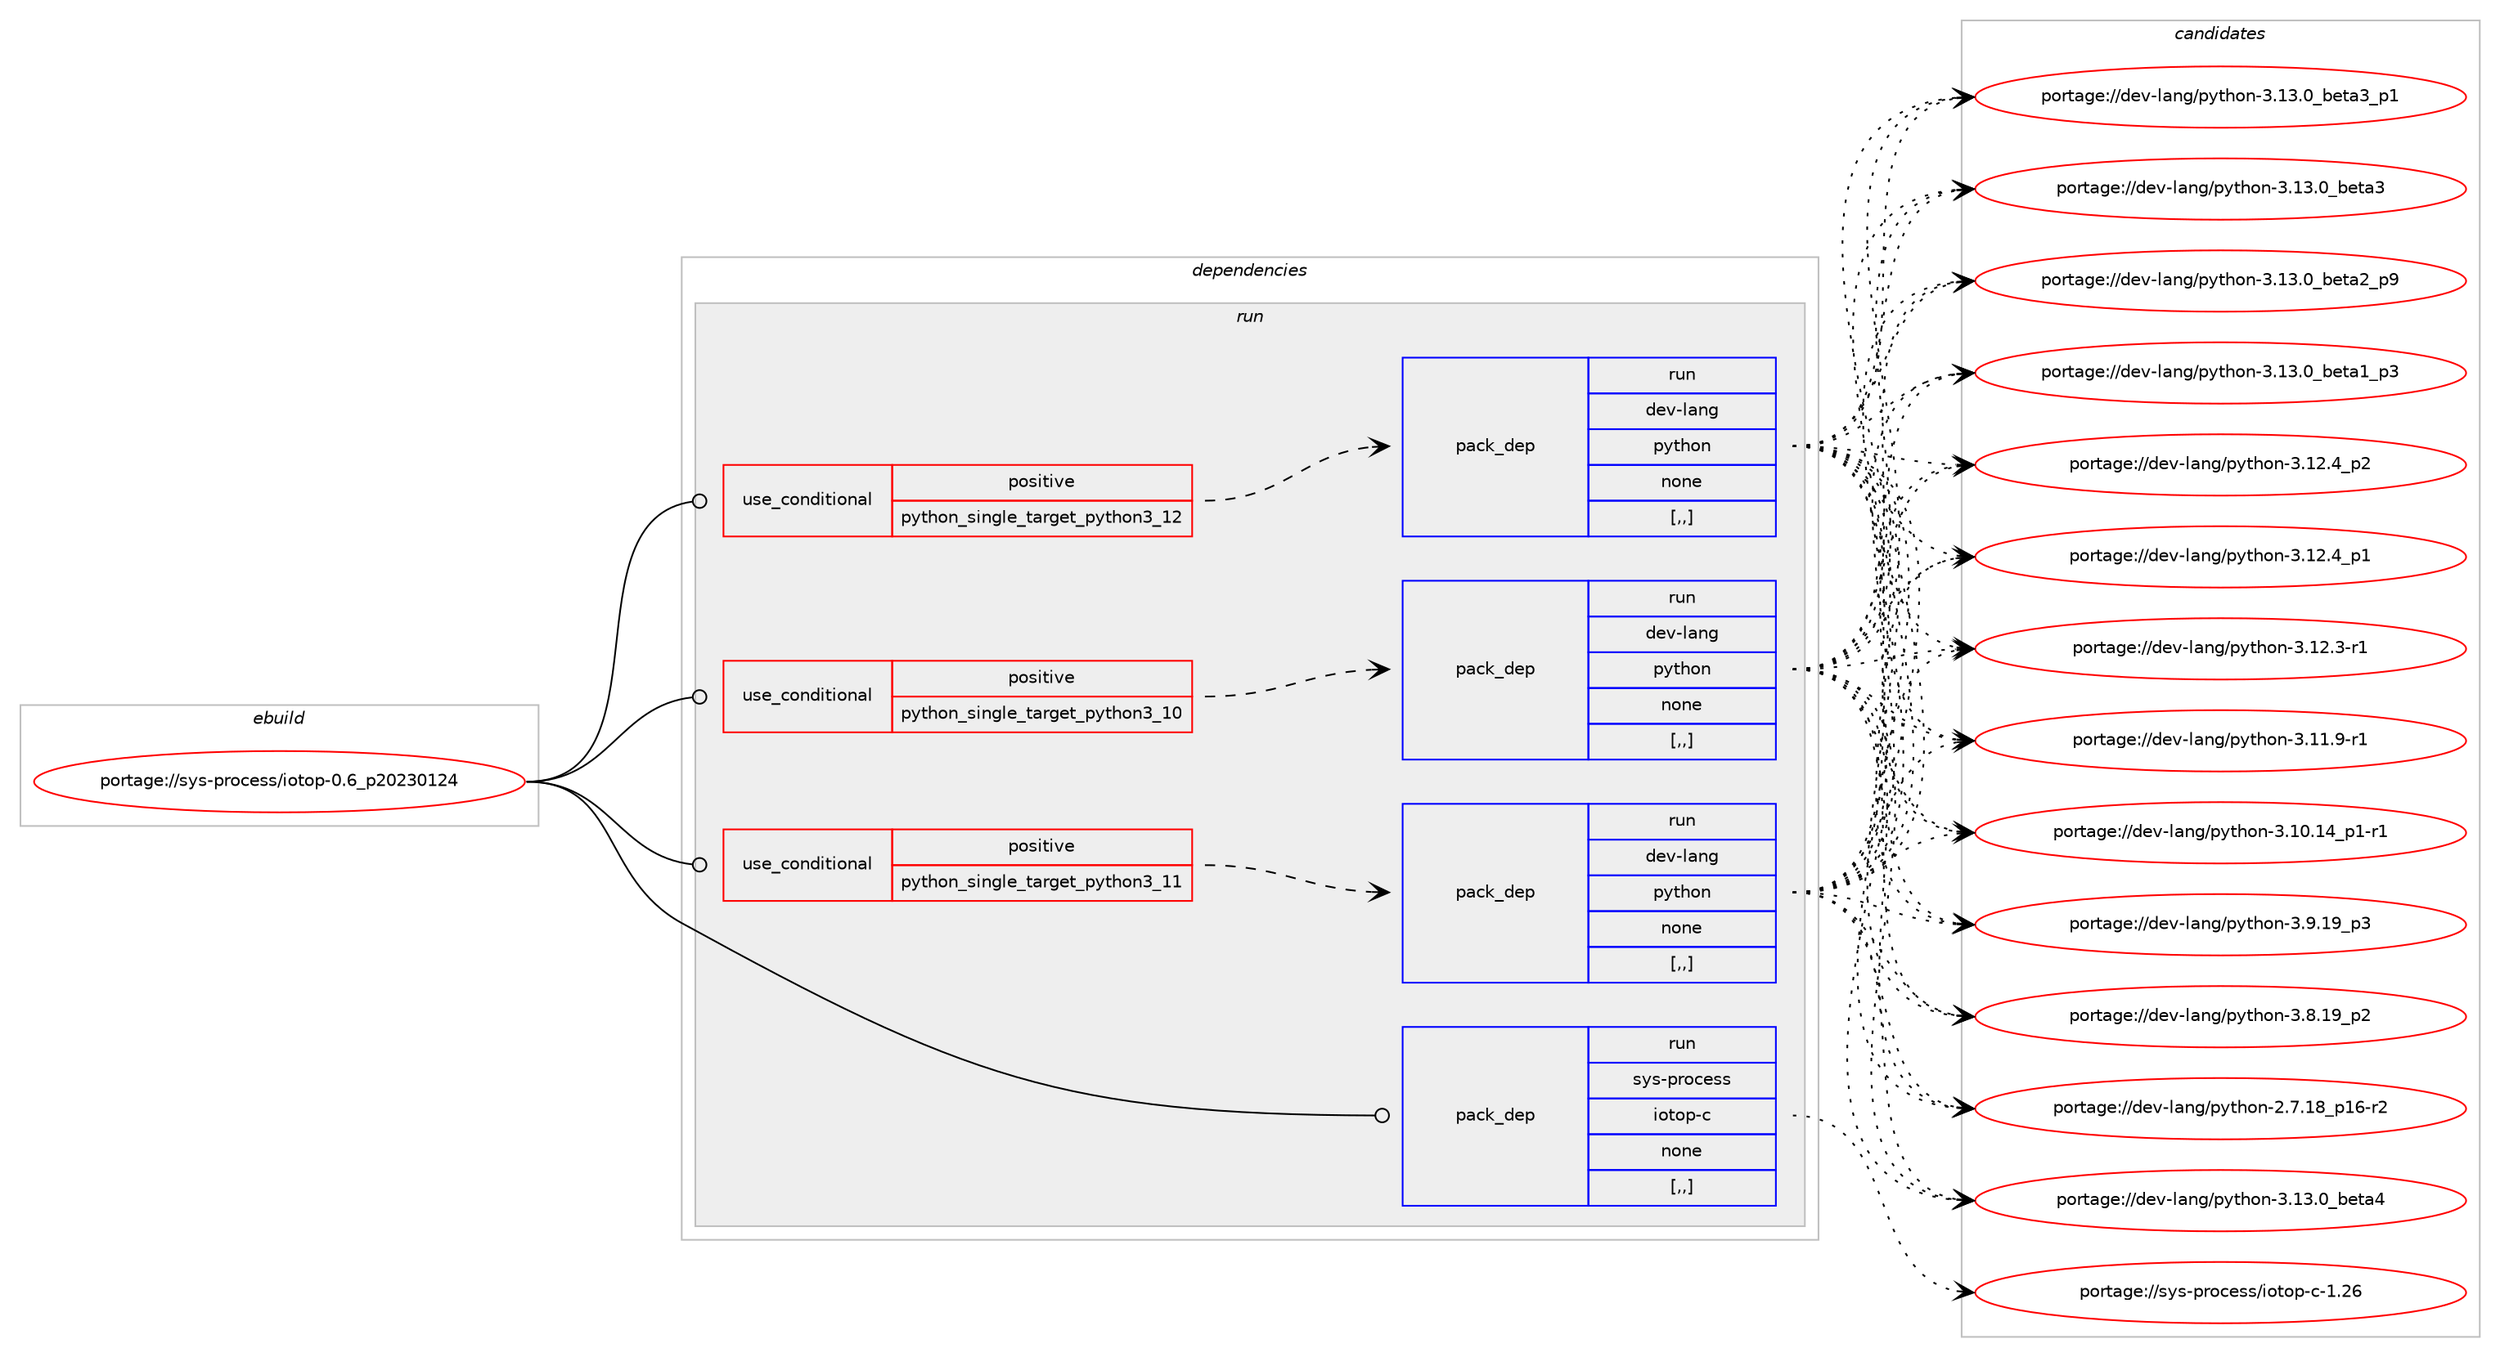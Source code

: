 digraph prolog {

# *************
# Graph options
# *************

newrank=true;
concentrate=true;
compound=true;
graph [rankdir=LR,fontname=Helvetica,fontsize=10,ranksep=1.5];#, ranksep=2.5, nodesep=0.2];
edge  [arrowhead=vee];
node  [fontname=Helvetica,fontsize=10];

# **********
# The ebuild
# **********

subgraph cluster_leftcol {
color=gray;
label=<<i>ebuild</i>>;
id [label="portage://sys-process/iotop-0.6_p20230124", color=red, width=4, href="../sys-process/iotop-0.6_p20230124.svg"];
}

# ****************
# The dependencies
# ****************

subgraph cluster_midcol {
color=gray;
label=<<i>dependencies</i>>;
subgraph cluster_compile {
fillcolor="#eeeeee";
style=filled;
label=<<i>compile</i>>;
}
subgraph cluster_compileandrun {
fillcolor="#eeeeee";
style=filled;
label=<<i>compile and run</i>>;
}
subgraph cluster_run {
fillcolor="#eeeeee";
style=filled;
label=<<i>run</i>>;
subgraph cond118560 {
dependency443712 [label=<<TABLE BORDER="0" CELLBORDER="1" CELLSPACING="0" CELLPADDING="4"><TR><TD ROWSPAN="3" CELLPADDING="10">use_conditional</TD></TR><TR><TD>positive</TD></TR><TR><TD>python_single_target_python3_10</TD></TR></TABLE>>, shape=none, color=red];
subgraph pack322144 {
dependency443713 [label=<<TABLE BORDER="0" CELLBORDER="1" CELLSPACING="0" CELLPADDING="4" WIDTH="220"><TR><TD ROWSPAN="6" CELLPADDING="30">pack_dep</TD></TR><TR><TD WIDTH="110">run</TD></TR><TR><TD>dev-lang</TD></TR><TR><TD>python</TD></TR><TR><TD>none</TD></TR><TR><TD>[,,]</TD></TR></TABLE>>, shape=none, color=blue];
}
dependency443712:e -> dependency443713:w [weight=20,style="dashed",arrowhead="vee"];
}
id:e -> dependency443712:w [weight=20,style="solid",arrowhead="odot"];
subgraph cond118561 {
dependency443714 [label=<<TABLE BORDER="0" CELLBORDER="1" CELLSPACING="0" CELLPADDING="4"><TR><TD ROWSPAN="3" CELLPADDING="10">use_conditional</TD></TR><TR><TD>positive</TD></TR><TR><TD>python_single_target_python3_11</TD></TR></TABLE>>, shape=none, color=red];
subgraph pack322145 {
dependency443715 [label=<<TABLE BORDER="0" CELLBORDER="1" CELLSPACING="0" CELLPADDING="4" WIDTH="220"><TR><TD ROWSPAN="6" CELLPADDING="30">pack_dep</TD></TR><TR><TD WIDTH="110">run</TD></TR><TR><TD>dev-lang</TD></TR><TR><TD>python</TD></TR><TR><TD>none</TD></TR><TR><TD>[,,]</TD></TR></TABLE>>, shape=none, color=blue];
}
dependency443714:e -> dependency443715:w [weight=20,style="dashed",arrowhead="vee"];
}
id:e -> dependency443714:w [weight=20,style="solid",arrowhead="odot"];
subgraph cond118562 {
dependency443716 [label=<<TABLE BORDER="0" CELLBORDER="1" CELLSPACING="0" CELLPADDING="4"><TR><TD ROWSPAN="3" CELLPADDING="10">use_conditional</TD></TR><TR><TD>positive</TD></TR><TR><TD>python_single_target_python3_12</TD></TR></TABLE>>, shape=none, color=red];
subgraph pack322146 {
dependency443717 [label=<<TABLE BORDER="0" CELLBORDER="1" CELLSPACING="0" CELLPADDING="4" WIDTH="220"><TR><TD ROWSPAN="6" CELLPADDING="30">pack_dep</TD></TR><TR><TD WIDTH="110">run</TD></TR><TR><TD>dev-lang</TD></TR><TR><TD>python</TD></TR><TR><TD>none</TD></TR><TR><TD>[,,]</TD></TR></TABLE>>, shape=none, color=blue];
}
dependency443716:e -> dependency443717:w [weight=20,style="dashed",arrowhead="vee"];
}
id:e -> dependency443716:w [weight=20,style="solid",arrowhead="odot"];
subgraph pack322147 {
dependency443718 [label=<<TABLE BORDER="0" CELLBORDER="1" CELLSPACING="0" CELLPADDING="4" WIDTH="220"><TR><TD ROWSPAN="6" CELLPADDING="30">pack_dep</TD></TR><TR><TD WIDTH="110">run</TD></TR><TR><TD>sys-process</TD></TR><TR><TD>iotop-c</TD></TR><TR><TD>none</TD></TR><TR><TD>[,,]</TD></TR></TABLE>>, shape=none, color=blue];
}
id:e -> dependency443718:w [weight=20,style="solid",arrowhead="odot"];
}
}

# **************
# The candidates
# **************

subgraph cluster_choices {
rank=same;
color=gray;
label=<<i>candidates</i>>;

subgraph choice322144 {
color=black;
nodesep=1;
choice1001011184510897110103471121211161041111104551464951464895981011169752 [label="portage://dev-lang/python-3.13.0_beta4", color=red, width=4,href="../dev-lang/python-3.13.0_beta4.svg"];
choice10010111845108971101034711212111610411111045514649514648959810111697519511249 [label="portage://dev-lang/python-3.13.0_beta3_p1", color=red, width=4,href="../dev-lang/python-3.13.0_beta3_p1.svg"];
choice1001011184510897110103471121211161041111104551464951464895981011169751 [label="portage://dev-lang/python-3.13.0_beta3", color=red, width=4,href="../dev-lang/python-3.13.0_beta3.svg"];
choice10010111845108971101034711212111610411111045514649514648959810111697509511257 [label="portage://dev-lang/python-3.13.0_beta2_p9", color=red, width=4,href="../dev-lang/python-3.13.0_beta2_p9.svg"];
choice10010111845108971101034711212111610411111045514649514648959810111697499511251 [label="portage://dev-lang/python-3.13.0_beta1_p3", color=red, width=4,href="../dev-lang/python-3.13.0_beta1_p3.svg"];
choice100101118451089711010347112121116104111110455146495046529511250 [label="portage://dev-lang/python-3.12.4_p2", color=red, width=4,href="../dev-lang/python-3.12.4_p2.svg"];
choice100101118451089711010347112121116104111110455146495046529511249 [label="portage://dev-lang/python-3.12.4_p1", color=red, width=4,href="../dev-lang/python-3.12.4_p1.svg"];
choice100101118451089711010347112121116104111110455146495046514511449 [label="portage://dev-lang/python-3.12.3-r1", color=red, width=4,href="../dev-lang/python-3.12.3-r1.svg"];
choice100101118451089711010347112121116104111110455146494946574511449 [label="portage://dev-lang/python-3.11.9-r1", color=red, width=4,href="../dev-lang/python-3.11.9-r1.svg"];
choice100101118451089711010347112121116104111110455146494846495295112494511449 [label="portage://dev-lang/python-3.10.14_p1-r1", color=red, width=4,href="../dev-lang/python-3.10.14_p1-r1.svg"];
choice100101118451089711010347112121116104111110455146574649579511251 [label="portage://dev-lang/python-3.9.19_p3", color=red, width=4,href="../dev-lang/python-3.9.19_p3.svg"];
choice100101118451089711010347112121116104111110455146564649579511250 [label="portage://dev-lang/python-3.8.19_p2", color=red, width=4,href="../dev-lang/python-3.8.19_p2.svg"];
choice100101118451089711010347112121116104111110455046554649569511249544511450 [label="portage://dev-lang/python-2.7.18_p16-r2", color=red, width=4,href="../dev-lang/python-2.7.18_p16-r2.svg"];
dependency443713:e -> choice1001011184510897110103471121211161041111104551464951464895981011169752:w [style=dotted,weight="100"];
dependency443713:e -> choice10010111845108971101034711212111610411111045514649514648959810111697519511249:w [style=dotted,weight="100"];
dependency443713:e -> choice1001011184510897110103471121211161041111104551464951464895981011169751:w [style=dotted,weight="100"];
dependency443713:e -> choice10010111845108971101034711212111610411111045514649514648959810111697509511257:w [style=dotted,weight="100"];
dependency443713:e -> choice10010111845108971101034711212111610411111045514649514648959810111697499511251:w [style=dotted,weight="100"];
dependency443713:e -> choice100101118451089711010347112121116104111110455146495046529511250:w [style=dotted,weight="100"];
dependency443713:e -> choice100101118451089711010347112121116104111110455146495046529511249:w [style=dotted,weight="100"];
dependency443713:e -> choice100101118451089711010347112121116104111110455146495046514511449:w [style=dotted,weight="100"];
dependency443713:e -> choice100101118451089711010347112121116104111110455146494946574511449:w [style=dotted,weight="100"];
dependency443713:e -> choice100101118451089711010347112121116104111110455146494846495295112494511449:w [style=dotted,weight="100"];
dependency443713:e -> choice100101118451089711010347112121116104111110455146574649579511251:w [style=dotted,weight="100"];
dependency443713:e -> choice100101118451089711010347112121116104111110455146564649579511250:w [style=dotted,weight="100"];
dependency443713:e -> choice100101118451089711010347112121116104111110455046554649569511249544511450:w [style=dotted,weight="100"];
}
subgraph choice322145 {
color=black;
nodesep=1;
choice1001011184510897110103471121211161041111104551464951464895981011169752 [label="portage://dev-lang/python-3.13.0_beta4", color=red, width=4,href="../dev-lang/python-3.13.0_beta4.svg"];
choice10010111845108971101034711212111610411111045514649514648959810111697519511249 [label="portage://dev-lang/python-3.13.0_beta3_p1", color=red, width=4,href="../dev-lang/python-3.13.0_beta3_p1.svg"];
choice1001011184510897110103471121211161041111104551464951464895981011169751 [label="portage://dev-lang/python-3.13.0_beta3", color=red, width=4,href="../dev-lang/python-3.13.0_beta3.svg"];
choice10010111845108971101034711212111610411111045514649514648959810111697509511257 [label="portage://dev-lang/python-3.13.0_beta2_p9", color=red, width=4,href="../dev-lang/python-3.13.0_beta2_p9.svg"];
choice10010111845108971101034711212111610411111045514649514648959810111697499511251 [label="portage://dev-lang/python-3.13.0_beta1_p3", color=red, width=4,href="../dev-lang/python-3.13.0_beta1_p3.svg"];
choice100101118451089711010347112121116104111110455146495046529511250 [label="portage://dev-lang/python-3.12.4_p2", color=red, width=4,href="../dev-lang/python-3.12.4_p2.svg"];
choice100101118451089711010347112121116104111110455146495046529511249 [label="portage://dev-lang/python-3.12.4_p1", color=red, width=4,href="../dev-lang/python-3.12.4_p1.svg"];
choice100101118451089711010347112121116104111110455146495046514511449 [label="portage://dev-lang/python-3.12.3-r1", color=red, width=4,href="../dev-lang/python-3.12.3-r1.svg"];
choice100101118451089711010347112121116104111110455146494946574511449 [label="portage://dev-lang/python-3.11.9-r1", color=red, width=4,href="../dev-lang/python-3.11.9-r1.svg"];
choice100101118451089711010347112121116104111110455146494846495295112494511449 [label="portage://dev-lang/python-3.10.14_p1-r1", color=red, width=4,href="../dev-lang/python-3.10.14_p1-r1.svg"];
choice100101118451089711010347112121116104111110455146574649579511251 [label="portage://dev-lang/python-3.9.19_p3", color=red, width=4,href="../dev-lang/python-3.9.19_p3.svg"];
choice100101118451089711010347112121116104111110455146564649579511250 [label="portage://dev-lang/python-3.8.19_p2", color=red, width=4,href="../dev-lang/python-3.8.19_p2.svg"];
choice100101118451089711010347112121116104111110455046554649569511249544511450 [label="portage://dev-lang/python-2.7.18_p16-r2", color=red, width=4,href="../dev-lang/python-2.7.18_p16-r2.svg"];
dependency443715:e -> choice1001011184510897110103471121211161041111104551464951464895981011169752:w [style=dotted,weight="100"];
dependency443715:e -> choice10010111845108971101034711212111610411111045514649514648959810111697519511249:w [style=dotted,weight="100"];
dependency443715:e -> choice1001011184510897110103471121211161041111104551464951464895981011169751:w [style=dotted,weight="100"];
dependency443715:e -> choice10010111845108971101034711212111610411111045514649514648959810111697509511257:w [style=dotted,weight="100"];
dependency443715:e -> choice10010111845108971101034711212111610411111045514649514648959810111697499511251:w [style=dotted,weight="100"];
dependency443715:e -> choice100101118451089711010347112121116104111110455146495046529511250:w [style=dotted,weight="100"];
dependency443715:e -> choice100101118451089711010347112121116104111110455146495046529511249:w [style=dotted,weight="100"];
dependency443715:e -> choice100101118451089711010347112121116104111110455146495046514511449:w [style=dotted,weight="100"];
dependency443715:e -> choice100101118451089711010347112121116104111110455146494946574511449:w [style=dotted,weight="100"];
dependency443715:e -> choice100101118451089711010347112121116104111110455146494846495295112494511449:w [style=dotted,weight="100"];
dependency443715:e -> choice100101118451089711010347112121116104111110455146574649579511251:w [style=dotted,weight="100"];
dependency443715:e -> choice100101118451089711010347112121116104111110455146564649579511250:w [style=dotted,weight="100"];
dependency443715:e -> choice100101118451089711010347112121116104111110455046554649569511249544511450:w [style=dotted,weight="100"];
}
subgraph choice322146 {
color=black;
nodesep=1;
choice1001011184510897110103471121211161041111104551464951464895981011169752 [label="portage://dev-lang/python-3.13.0_beta4", color=red, width=4,href="../dev-lang/python-3.13.0_beta4.svg"];
choice10010111845108971101034711212111610411111045514649514648959810111697519511249 [label="portage://dev-lang/python-3.13.0_beta3_p1", color=red, width=4,href="../dev-lang/python-3.13.0_beta3_p1.svg"];
choice1001011184510897110103471121211161041111104551464951464895981011169751 [label="portage://dev-lang/python-3.13.0_beta3", color=red, width=4,href="../dev-lang/python-3.13.0_beta3.svg"];
choice10010111845108971101034711212111610411111045514649514648959810111697509511257 [label="portage://dev-lang/python-3.13.0_beta2_p9", color=red, width=4,href="../dev-lang/python-3.13.0_beta2_p9.svg"];
choice10010111845108971101034711212111610411111045514649514648959810111697499511251 [label="portage://dev-lang/python-3.13.0_beta1_p3", color=red, width=4,href="../dev-lang/python-3.13.0_beta1_p3.svg"];
choice100101118451089711010347112121116104111110455146495046529511250 [label="portage://dev-lang/python-3.12.4_p2", color=red, width=4,href="../dev-lang/python-3.12.4_p2.svg"];
choice100101118451089711010347112121116104111110455146495046529511249 [label="portage://dev-lang/python-3.12.4_p1", color=red, width=4,href="../dev-lang/python-3.12.4_p1.svg"];
choice100101118451089711010347112121116104111110455146495046514511449 [label="portage://dev-lang/python-3.12.3-r1", color=red, width=4,href="../dev-lang/python-3.12.3-r1.svg"];
choice100101118451089711010347112121116104111110455146494946574511449 [label="portage://dev-lang/python-3.11.9-r1", color=red, width=4,href="../dev-lang/python-3.11.9-r1.svg"];
choice100101118451089711010347112121116104111110455146494846495295112494511449 [label="portage://dev-lang/python-3.10.14_p1-r1", color=red, width=4,href="../dev-lang/python-3.10.14_p1-r1.svg"];
choice100101118451089711010347112121116104111110455146574649579511251 [label="portage://dev-lang/python-3.9.19_p3", color=red, width=4,href="../dev-lang/python-3.9.19_p3.svg"];
choice100101118451089711010347112121116104111110455146564649579511250 [label="portage://dev-lang/python-3.8.19_p2", color=red, width=4,href="../dev-lang/python-3.8.19_p2.svg"];
choice100101118451089711010347112121116104111110455046554649569511249544511450 [label="portage://dev-lang/python-2.7.18_p16-r2", color=red, width=4,href="../dev-lang/python-2.7.18_p16-r2.svg"];
dependency443717:e -> choice1001011184510897110103471121211161041111104551464951464895981011169752:w [style=dotted,weight="100"];
dependency443717:e -> choice10010111845108971101034711212111610411111045514649514648959810111697519511249:w [style=dotted,weight="100"];
dependency443717:e -> choice1001011184510897110103471121211161041111104551464951464895981011169751:w [style=dotted,weight="100"];
dependency443717:e -> choice10010111845108971101034711212111610411111045514649514648959810111697509511257:w [style=dotted,weight="100"];
dependency443717:e -> choice10010111845108971101034711212111610411111045514649514648959810111697499511251:w [style=dotted,weight="100"];
dependency443717:e -> choice100101118451089711010347112121116104111110455146495046529511250:w [style=dotted,weight="100"];
dependency443717:e -> choice100101118451089711010347112121116104111110455146495046529511249:w [style=dotted,weight="100"];
dependency443717:e -> choice100101118451089711010347112121116104111110455146495046514511449:w [style=dotted,weight="100"];
dependency443717:e -> choice100101118451089711010347112121116104111110455146494946574511449:w [style=dotted,weight="100"];
dependency443717:e -> choice100101118451089711010347112121116104111110455146494846495295112494511449:w [style=dotted,weight="100"];
dependency443717:e -> choice100101118451089711010347112121116104111110455146574649579511251:w [style=dotted,weight="100"];
dependency443717:e -> choice100101118451089711010347112121116104111110455146564649579511250:w [style=dotted,weight="100"];
dependency443717:e -> choice100101118451089711010347112121116104111110455046554649569511249544511450:w [style=dotted,weight="100"];
}
subgraph choice322147 {
color=black;
nodesep=1;
choice11512111545112114111991011151154710511111611111245994549465054 [label="portage://sys-process/iotop-c-1.26", color=red, width=4,href="../sys-process/iotop-c-1.26.svg"];
dependency443718:e -> choice11512111545112114111991011151154710511111611111245994549465054:w [style=dotted,weight="100"];
}
}

}
